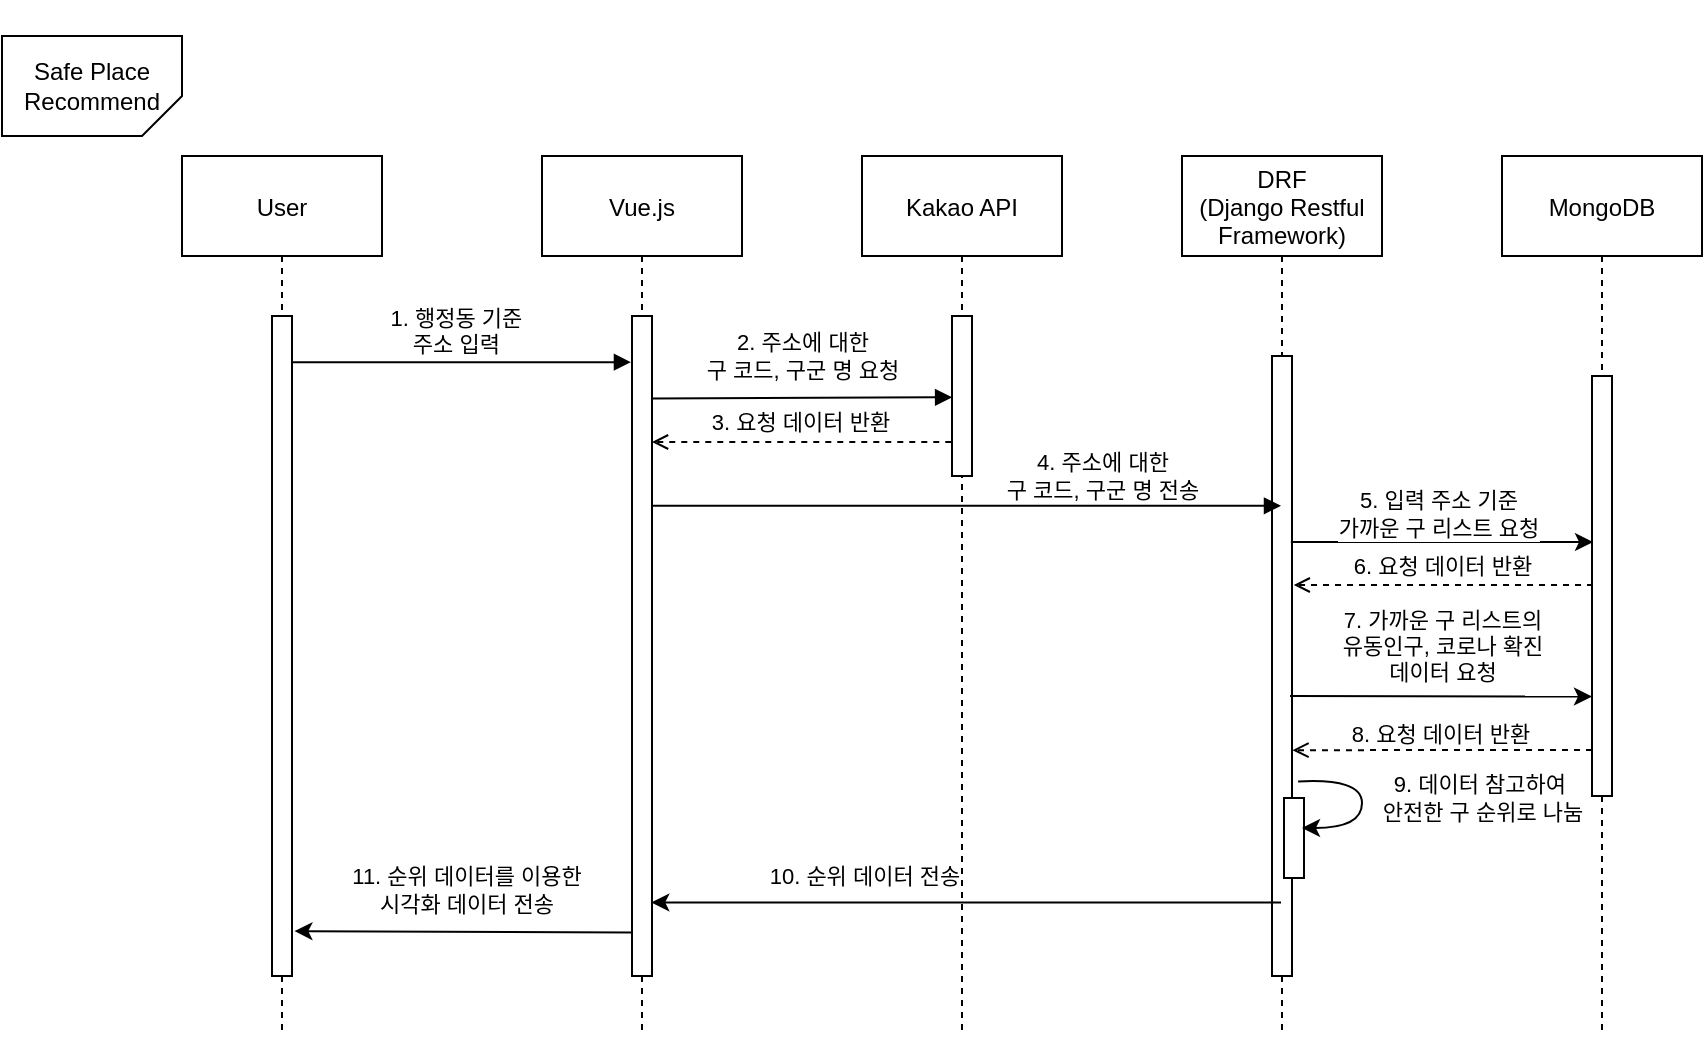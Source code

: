 <mxfile version="14.4.9" type="device"><diagram id="kgpKYQtTHZ0yAKxKKP6v" name="Page-1"><mxGraphModel dx="860" dy="505" grid="1" gridSize="10" guides="1" tooltips="1" connect="1" arrows="1" fold="1" page="1" pageScale="1" pageWidth="850" pageHeight="1100" math="0" shadow="0"><root><mxCell id="0"/><mxCell id="1" parent="0"/><mxCell id="3nuBFxr9cyL0pnOWT2aG-1" value="User" style="shape=umlLifeline;perimeter=lifelinePerimeter;container=1;collapsible=0;recursiveResize=0;rounded=0;shadow=0;strokeWidth=1;size=50;" parent="1" vertex="1"><mxGeometry x="120" y="80" width="100" height="440" as="geometry"/></mxCell><mxCell id="3nuBFxr9cyL0pnOWT2aG-2" value="" style="points=[];perimeter=orthogonalPerimeter;rounded=0;shadow=0;strokeWidth=1;" parent="3nuBFxr9cyL0pnOWT2aG-1" vertex="1"><mxGeometry x="45" y="80" width="10" height="330" as="geometry"/></mxCell><mxCell id="3nuBFxr9cyL0pnOWT2aG-5" value="Vue.js" style="shape=umlLifeline;perimeter=lifelinePerimeter;container=1;collapsible=0;recursiveResize=0;rounded=0;shadow=0;strokeWidth=1;size=50;" parent="1" vertex="1"><mxGeometry x="300" y="80" width="100" height="440" as="geometry"/></mxCell><mxCell id="3nuBFxr9cyL0pnOWT2aG-6" value="" style="points=[];perimeter=orthogonalPerimeter;rounded=0;shadow=0;strokeWidth=1;" parent="3nuBFxr9cyL0pnOWT2aG-5" vertex="1"><mxGeometry x="45" y="80" width="10" height="330" as="geometry"/></mxCell><mxCell id="HyWkEnUmm8bTVTnMJ1wA-1" value="DRF&#10;(Django Restful&#10;Framework)" style="shape=umlLifeline;perimeter=lifelinePerimeter;container=1;collapsible=0;recursiveResize=0;rounded=0;shadow=0;strokeWidth=1;size=50;" parent="1" vertex="1"><mxGeometry x="620" y="80" width="100" height="440" as="geometry"/></mxCell><mxCell id="HyWkEnUmm8bTVTnMJ1wA-2" value="" style="points=[];perimeter=orthogonalPerimeter;rounded=0;shadow=0;strokeWidth=1;" parent="HyWkEnUmm8bTVTnMJ1wA-1" vertex="1"><mxGeometry x="45" y="100" width="10" height="310" as="geometry"/></mxCell><mxCell id="jqJ7cCI3ANMdVy_3lN-l-3" value="" style="rounded=0;whiteSpace=wrap;html=1;" parent="HyWkEnUmm8bTVTnMJ1wA-1" vertex="1"><mxGeometry x="51" y="321" width="10" height="40" as="geometry"/></mxCell><mxCell id="HyWkEnUmm8bTVTnMJ1wA-16" value="9. 데이터 참고하여&amp;nbsp;&lt;br&gt;안전한 구 순위로 나눔" style="curved=1;endArrow=classic;html=1;fontSize=11;exitX=1.306;exitY=0.727;exitDx=0;exitDy=0;exitPerimeter=0;" parent="HyWkEnUmm8bTVTnMJ1wA-1" edge="1"><mxGeometry x="-0.044" y="60" width="50" height="50" relative="1" as="geometry"><mxPoint x="58.06" y="312.75" as="sourcePoint"/><mxPoint x="60" y="336" as="targetPoint"/><Array as="points"><mxPoint x="90" y="311"/><mxPoint x="90" y="336"/></Array><mxPoint as="offset"/></mxGeometry></mxCell><mxCell id="HyWkEnUmm8bTVTnMJ1wA-3" value="MongoDB" style="shape=umlLifeline;perimeter=lifelinePerimeter;container=1;collapsible=0;recursiveResize=0;rounded=0;shadow=0;strokeWidth=1;size=50;" parent="1" vertex="1"><mxGeometry x="780" y="80" width="100" height="440" as="geometry"/></mxCell><mxCell id="HyWkEnUmm8bTVTnMJ1wA-4" value="" style="points=[];perimeter=orthogonalPerimeter;rounded=0;shadow=0;strokeWidth=1;" parent="HyWkEnUmm8bTVTnMJ1wA-3" vertex="1"><mxGeometry x="45" y="110" width="10" height="210" as="geometry"/></mxCell><mxCell id="3nuBFxr9cyL0pnOWT2aG-3" value="1. 행정동 기준&#10;주소 입력" style="verticalAlign=bottom;startArrow=none;endArrow=block;shadow=0;strokeWidth=1;startFill=0;rounded=1;entryX=-0.052;entryY=0.07;entryDx=0;entryDy=0;entryPerimeter=0;exitX=0.97;exitY=0.07;exitDx=0;exitDy=0;exitPerimeter=0;" parent="1" source="3nuBFxr9cyL0pnOWT2aG-2" target="3nuBFxr9cyL0pnOWT2aG-6" edge="1"><mxGeometry x="-0.028" relative="1" as="geometry"><mxPoint x="180" y="181" as="sourcePoint"/><mxPoint x="340" y="171" as="targetPoint"/><Array as="points"/><mxPoint as="offset"/></mxGeometry></mxCell><mxCell id="HyWkEnUmm8bTVTnMJ1wA-10" value="4. 주소에 대한 &lt;br style=&quot;font-size: 11px&quot;&gt;구 코드, 구군 명 전송" style="endArrow=block;html=1;exitX=1.007;exitY=0.133;exitDx=0;exitDy=0;exitPerimeter=0;endFill=1;labelBorderColor=none;spacingLeft=0;fontSize=11;spacing=3;" parent="1" target="HyWkEnUmm8bTVTnMJ1wA-1" edge="1"><mxGeometry x="0.431" y="15" width="50" height="50" relative="1" as="geometry"><mxPoint x="355.07" y="254.9" as="sourcePoint"/><mxPoint x="504.88" y="255" as="targetPoint"/><Array as="points"/><mxPoint as="offset"/></mxGeometry></mxCell><mxCell id="HyWkEnUmm8bTVTnMJ1wA-12" value="5. 입력 주소 기준&lt;br&gt;가까운 구 리스트 요청" style="endArrow=classic;html=1;fontSize=11;exitX=0.942;exitY=0.168;exitDx=0;exitDy=0;exitPerimeter=0;entryX=0.05;entryY=0.2;entryDx=0;entryDy=0;entryPerimeter=0;" parent="1" edge="1"><mxGeometry x="-0.029" y="14" width="50" height="50" relative="1" as="geometry"><mxPoint x="674.42" y="273.0" as="sourcePoint"/><mxPoint x="825.5" y="273.0" as="targetPoint"/><mxPoint as="offset"/></mxGeometry></mxCell><mxCell id="HyWkEnUmm8bTVTnMJ1wA-13" value="6. 요청 데이터 반환" style="endArrow=open;html=1;fontSize=11;exitX=0.051;exitY=0.335;exitDx=0;exitDy=0;exitPerimeter=0;entryX=1.087;entryY=0.335;entryDx=0;entryDy=0;entryPerimeter=0;dashed=1;endFill=0;" parent="1" edge="1"><mxGeometry x="0.009" y="-10" width="50" height="50" relative="1" as="geometry"><mxPoint x="825.51" y="294.5" as="sourcePoint"/><mxPoint x="675.87" y="294.5" as="targetPoint"/><Array as="points"/><mxPoint as="offset"/></mxGeometry></mxCell><mxCell id="HyWkEnUmm8bTVTnMJ1wA-14" value="7. 가까운 구 리스트의&lt;br&gt;유동인구, 코로나 확진 &lt;br&gt;데이터 요청" style="endArrow=classic;html=1;fontSize=11;exitX=0.899;exitY=0.5;exitDx=0;exitDy=0;exitPerimeter=0;entryX=-0.001;entryY=0.501;entryDx=0;entryDy=0;entryPerimeter=0;" parent="1" edge="1"><mxGeometry x="0.006" y="25" width="50" height="50" relative="1" as="geometry"><mxPoint x="673.99" y="350.0" as="sourcePoint"/><mxPoint x="824.99" y="350.3" as="targetPoint"/><mxPoint as="offset"/></mxGeometry></mxCell><mxCell id="HyWkEnUmm8bTVTnMJ1wA-15" value="8. 요청 데이터 반환" style="endArrow=open;html=1;fontSize=11;dashed=1;endFill=0;entryX=1.023;entryY=0.581;entryDx=0;entryDy=0;entryPerimeter=0;" parent="1" edge="1"><mxGeometry x="0.007" y="-8" width="50" height="50" relative="1" as="geometry"><mxPoint x="825" y="377" as="sourcePoint"/><mxPoint x="675.23" y="377.11" as="targetPoint"/><Array as="points"><mxPoint x="760" y="377"/></Array><mxPoint as="offset"/></mxGeometry></mxCell><mxCell id="HyWkEnUmm8bTVTnMJ1wA-17" value="10. 순위 데이터 전송" style="endArrow=classic;html=1;fontSize=11;entryX=0.967;entryY=0.834;entryDx=0;entryDy=0;entryPerimeter=0;" parent="1" edge="1" source="HyWkEnUmm8bTVTnMJ1wA-1"><mxGeometry x="0.331" y="-13" width="50" height="50" relative="1" as="geometry"><mxPoint x="504.89" y="453.2" as="sourcePoint"/><mxPoint x="354.67" y="453.2" as="targetPoint"/><Array as="points"/><mxPoint x="1" as="offset"/></mxGeometry></mxCell><mxCell id="jqJ7cCI3ANMdVy_3lN-l-1" value="11. 순위 데이터를 이용한&lt;br&gt;시각화 데이터 전송" style="endArrow=classic;html=1;fontSize=11;entryX=1.122;entryY=0.932;entryDx=0;entryDy=0;entryPerimeter=0;exitX=-0.031;exitY=0.934;exitDx=0;exitDy=0;exitPerimeter=0;" parent="1" target="3nuBFxr9cyL0pnOWT2aG-2" edge="1" source="3nuBFxr9cyL0pnOWT2aG-6"><mxGeometry x="-0.014" y="-21" width="50" height="50" relative="1" as="geometry"><mxPoint x="340" y="468" as="sourcePoint"/><mxPoint x="180" y="442" as="targetPoint"/><Array as="points"/><mxPoint as="offset"/></mxGeometry></mxCell><mxCell id="-a6_lv3drRYpfS89XD5H-1" value="" style="shape=card;whiteSpace=wrap;html=1;rotation=-180;size=20;" vertex="1" parent="1"><mxGeometry x="30" y="20" width="90" height="50" as="geometry"/></mxCell><mxCell id="-a6_lv3drRYpfS89XD5H-2" value="&#10;&#10;&lt;span style=&quot;color: rgb(0, 0, 0); font-family: helvetica; font-size: 12px; font-style: normal; font-weight: 400; letter-spacing: normal; text-align: center; text-indent: 0px; text-transform: none; word-spacing: 0px; background-color: rgb(255, 255, 255); display: inline; float: none;&quot;&gt;Safe Place&lt;/span&gt;&lt;br style=&quot;color: rgb(0, 0, 0); font-family: helvetica; font-size: 12px; font-style: normal; font-weight: 400; letter-spacing: normal; text-align: center; text-indent: 0px; text-transform: none; word-spacing: 0px;&quot;&gt;&lt;span style=&quot;color: rgb(0, 0, 0); font-family: helvetica; font-size: 12px; font-style: normal; font-weight: 400; letter-spacing: normal; text-align: center; text-indent: 0px; text-transform: none; word-spacing: 0px; background-color: rgb(255, 255, 255); display: inline; float: none;&quot;&gt;Recommend&lt;/span&gt;&#10;&#10;" style="text;html=1;strokeColor=none;fillColor=none;align=center;verticalAlign=middle;whiteSpace=wrap;rounded=0;" vertex="1" parent="1"><mxGeometry x="55" y="30" width="40" height="30" as="geometry"/></mxCell><mxCell id="-a6_lv3drRYpfS89XD5H-5" value="Kakao API" style="shape=umlLifeline;perimeter=lifelinePerimeter;container=1;collapsible=0;recursiveResize=0;rounded=0;shadow=0;strokeWidth=1;size=50;" vertex="1" parent="1"><mxGeometry x="460" y="80" width="100" height="440" as="geometry"/></mxCell><mxCell id="-a6_lv3drRYpfS89XD5H-6" value="" style="points=[];perimeter=orthogonalPerimeter;rounded=0;shadow=0;strokeWidth=1;" vertex="1" parent="-a6_lv3drRYpfS89XD5H-5"><mxGeometry x="45" y="80" width="10" height="80" as="geometry"/></mxCell><mxCell id="-a6_lv3drRYpfS89XD5H-7" value="2. 주소에 대한 &lt;br style=&quot;font-size: 11px&quot;&gt;구 코드, 구군 명 요청" style="endArrow=block;html=1;exitX=1.012;exitY=0.125;exitDx=0;exitDy=0;exitPerimeter=0;endFill=1;labelBorderColor=none;spacingLeft=0;fontSize=11;spacing=3;entryX=0.006;entryY=0.508;entryDx=0;entryDy=0;entryPerimeter=0;" edge="1" parent="1" source="3nuBFxr9cyL0pnOWT2aG-6" target="-a6_lv3drRYpfS89XD5H-6"><mxGeometry x="-0.0" y="21" width="50" height="50" relative="1" as="geometry"><mxPoint x="365.07" y="264.9" as="sourcePoint"/><mxPoint x="500" y="201" as="targetPoint"/><Array as="points"/><mxPoint as="offset"/></mxGeometry></mxCell><mxCell id="-a6_lv3drRYpfS89XD5H-8" value="3. 요청 데이터 반환" style="endArrow=open;html=1;fontSize=11;exitX=0.051;exitY=0.335;exitDx=0;exitDy=0;exitPerimeter=0;entryX=1.087;entryY=0.335;entryDx=0;entryDy=0;entryPerimeter=0;dashed=1;endFill=0;" edge="1" parent="1"><mxGeometry x="0.009" y="-10" width="50" height="50" relative="1" as="geometry"><mxPoint x="504.64" y="223" as="sourcePoint"/><mxPoint x="355.0" y="223" as="targetPoint"/><Array as="points"/><mxPoint as="offset"/></mxGeometry></mxCell></root></mxGraphModel></diagram></mxfile>